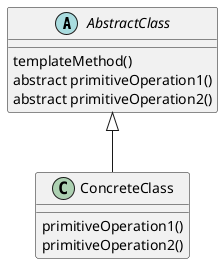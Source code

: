 @startuml
'https://plantuml.com/class-diagram

abstract class AbstractClass {
    templateMethod()
    abstract primitiveOperation1()
    abstract primitiveOperation2()
}

class ConcreteClass {
    primitiveOperation1()
    primitiveOperation2()
}

AbstractClass <|-- ConcreteClass

@enduml